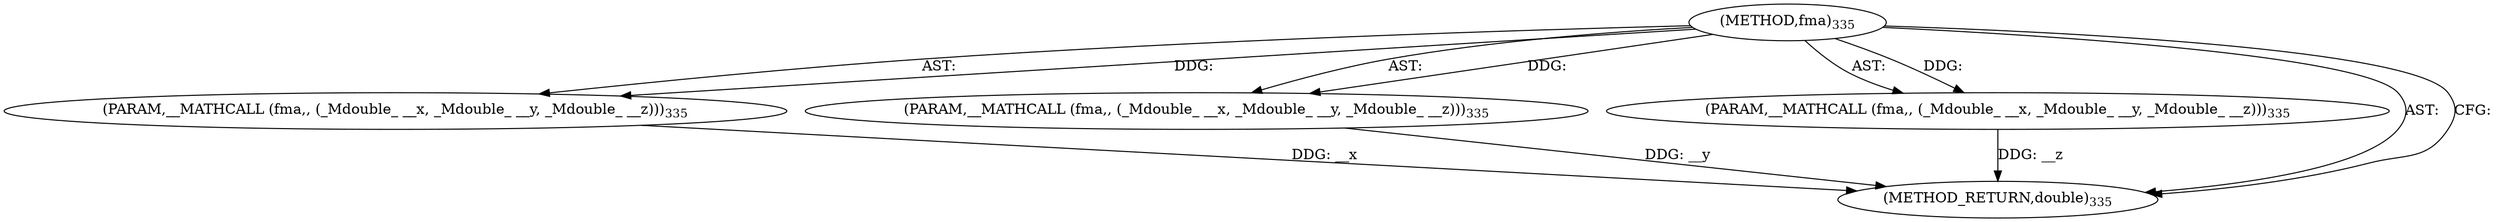 digraph "fma" {  
"6431" [label = <(METHOD,fma)<SUB>335</SUB>> ]
"6432" [label = <(PARAM,__MATHCALL (fma,, (_Mdouble_ __x, _Mdouble_ __y, _Mdouble_ __z)))<SUB>335</SUB>> ]
"6433" [label = <(PARAM,__MATHCALL (fma,, (_Mdouble_ __x, _Mdouble_ __y, _Mdouble_ __z)))<SUB>335</SUB>> ]
"6434" [label = <(PARAM,__MATHCALL (fma,, (_Mdouble_ __x, _Mdouble_ __y, _Mdouble_ __z)))<SUB>335</SUB>> ]
"6435" [label = <(METHOD_RETURN,double)<SUB>335</SUB>> ]
  "6431" -> "6432"  [ label = "AST: "] 
  "6431" -> "6433"  [ label = "AST: "] 
  "6431" -> "6434"  [ label = "AST: "] 
  "6431" -> "6435"  [ label = "AST: "] 
  "6431" -> "6435"  [ label = "CFG: "] 
  "6432" -> "6435"  [ label = "DDG: __x"] 
  "6433" -> "6435"  [ label = "DDG: __y"] 
  "6434" -> "6435"  [ label = "DDG: __z"] 
  "6431" -> "6432"  [ label = "DDG: "] 
  "6431" -> "6433"  [ label = "DDG: "] 
  "6431" -> "6434"  [ label = "DDG: "] 
}
